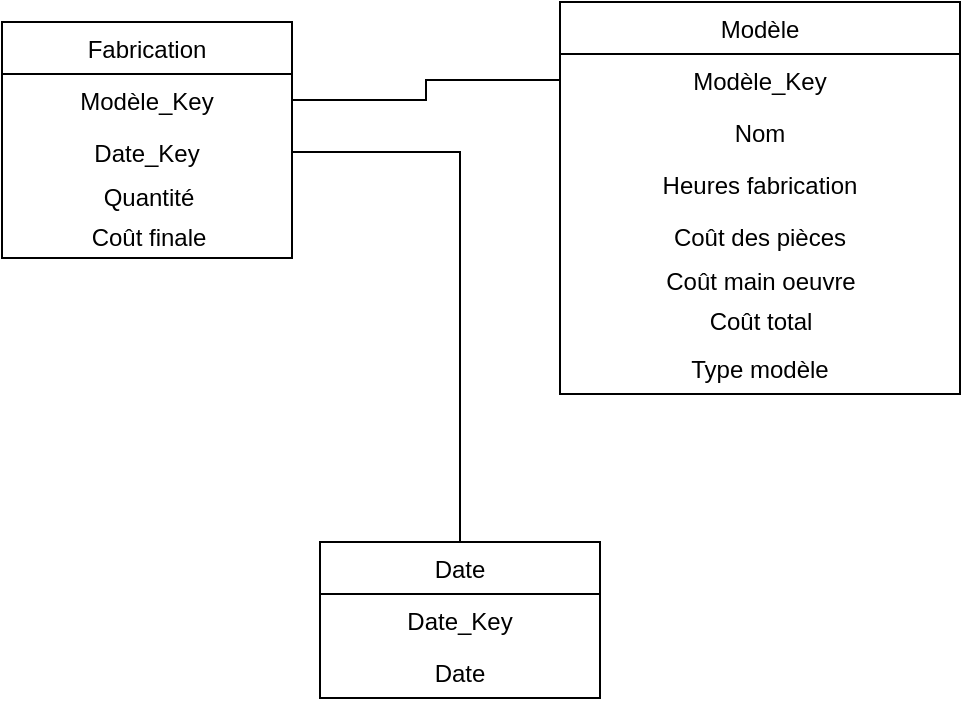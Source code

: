 <mxfile version="14.5.9" type="device"><diagram id="C5RBs43oDa-KdzZeNtuy" name="Page-1"><mxGraphModel dx="700" dy="784" grid="1" gridSize="10" guides="1" tooltips="1" connect="1" arrows="1" fold="1" page="1" pageScale="1" pageWidth="827" pageHeight="1169" math="0" shadow="0"><root><mxCell id="WIyWlLk6GJQsqaUBKTNV-0"/><mxCell id="WIyWlLk6GJQsqaUBKTNV-1" parent="WIyWlLk6GJQsqaUBKTNV-0"/><mxCell id="mRwe5NYhVJ5j7OpJNnc0-33" value="" style="edgeStyle=orthogonalEdgeStyle;rounded=0;orthogonalLoop=1;jettySize=auto;html=1;exitX=1;exitY=0.5;exitDx=0;exitDy=0;endArrow=none;endFill=0;" parent="WIyWlLk6GJQsqaUBKTNV-1" source="mRwe5NYhVJ5j7OpJNnc0-3" target="mRwe5NYhVJ5j7OpJNnc0-28" edge="1"><mxGeometry relative="1" as="geometry"/></mxCell><mxCell id="mRwe5NYhVJ5j7OpJNnc0-0" value="Fabrication" style="swimlane;fontStyle=0;childLayout=stackLayout;horizontal=1;startSize=26;fillColor=none;horizontalStack=0;resizeParent=1;resizeParentMax=0;resizeLast=0;collapsible=1;marginBottom=0;align=center;fontSize=12;" parent="WIyWlLk6GJQsqaUBKTNV-1" vertex="1"><mxGeometry x="361" y="240" width="145" height="118" as="geometry"><mxRectangle x="344" y="210" width="90" height="26" as="alternateBounds"/></mxGeometry></mxCell><mxCell id="mRwe5NYhVJ5j7OpJNnc0-1" value="Modèle_Key" style="text;strokeColor=none;fillColor=none;align=center;verticalAlign=top;spacingLeft=4;spacingRight=4;overflow=hidden;rotatable=0;points=[[0,0.5],[1,0.5]];portConstraint=eastwest;fontSize=12;" parent="mRwe5NYhVJ5j7OpJNnc0-0" vertex="1"><mxGeometry y="26" width="145" height="26" as="geometry"/></mxCell><mxCell id="mRwe5NYhVJ5j7OpJNnc0-3" value="Date_Key" style="text;strokeColor=none;fillColor=none;align=center;verticalAlign=top;spacingLeft=4;spacingRight=4;overflow=hidden;rotatable=0;points=[[0,0.5],[1,0.5]];portConstraint=eastwest;fontSize=12;" parent="mRwe5NYhVJ5j7OpJNnc0-0" vertex="1"><mxGeometry y="52" width="145" height="26" as="geometry"/></mxCell><mxCell id="V9BUDI5wRsVq48YoW0L9-0" value="Quantité" style="text;html=1;align=center;verticalAlign=middle;resizable=0;points=[];autosize=1;strokeColor=none;fontSize=12;" vertex="1" parent="mRwe5NYhVJ5j7OpJNnc0-0"><mxGeometry y="78" width="145" height="20" as="geometry"/></mxCell><mxCell id="V9BUDI5wRsVq48YoW0L9-1" value="Coût finale" style="text;html=1;align=center;verticalAlign=middle;resizable=0;points=[];autosize=1;strokeColor=none;fontSize=12;" vertex="1" parent="mRwe5NYhVJ5j7OpJNnc0-0"><mxGeometry y="98" width="145" height="20" as="geometry"/></mxCell><mxCell id="mRwe5NYhVJ5j7OpJNnc0-20" style="edgeStyle=orthogonalEdgeStyle;rounded=0;orthogonalLoop=1;jettySize=auto;html=1;exitX=1;exitY=0.5;exitDx=0;exitDy=0;entryX=0;entryY=0.5;entryDx=0;entryDy=0;endArrow=none;endFill=0;" parent="WIyWlLk6GJQsqaUBKTNV-1" source="mRwe5NYhVJ5j7OpJNnc0-1" target="3e0KBDtI7pTIPe6c97CJ-18" edge="1"><mxGeometry relative="1" as="geometry"><mxPoint x="620" y="279" as="targetPoint"/></mxGeometry></mxCell><mxCell id="mRwe5NYhVJ5j7OpJNnc0-28" value="Date" style="swimlane;fontStyle=0;childLayout=stackLayout;horizontal=1;startSize=26;fillColor=none;horizontalStack=0;resizeParent=1;resizeParentMax=0;resizeLast=0;collapsible=1;marginBottom=0;align=center;" parent="WIyWlLk6GJQsqaUBKTNV-1" vertex="1"><mxGeometry x="520" y="500" width="140" height="78" as="geometry"><mxRectangle x="344" y="210" width="90" height="26" as="alternateBounds"/></mxGeometry></mxCell><mxCell id="mRwe5NYhVJ5j7OpJNnc0-29" value="Date_Key" style="text;strokeColor=none;fillColor=none;align=center;verticalAlign=top;spacingLeft=4;spacingRight=4;overflow=hidden;rotatable=0;points=[[0,0.5],[1,0.5]];portConstraint=eastwest;" parent="mRwe5NYhVJ5j7OpJNnc0-28" vertex="1"><mxGeometry y="26" width="140" height="26" as="geometry"/></mxCell><mxCell id="mRwe5NYhVJ5j7OpJNnc0-30" value="Date" style="text;strokeColor=none;fillColor=none;align=center;verticalAlign=top;spacingLeft=4;spacingRight=4;overflow=hidden;rotatable=0;points=[[0,0.5],[1,0.5]];portConstraint=eastwest;" parent="mRwe5NYhVJ5j7OpJNnc0-28" vertex="1"><mxGeometry y="52" width="140" height="26" as="geometry"/></mxCell><mxCell id="3e0KBDtI7pTIPe6c97CJ-17" value="Modèle" style="swimlane;fontStyle=0;childLayout=stackLayout;horizontal=1;startSize=26;fillColor=none;horizontalStack=0;resizeParent=1;resizeParentMax=0;resizeLast=0;collapsible=1;marginBottom=0;align=center;" parent="WIyWlLk6GJQsqaUBKTNV-1" vertex="1"><mxGeometry x="640" y="230" width="200" height="196" as="geometry"/></mxCell><mxCell id="3e0KBDtI7pTIPe6c97CJ-18" value="Modèle_Key" style="text;strokeColor=none;fillColor=none;align=center;verticalAlign=top;spacingLeft=4;spacingRight=4;overflow=hidden;rotatable=0;points=[[0,0.5],[1,0.5]];portConstraint=eastwest;" parent="3e0KBDtI7pTIPe6c97CJ-17" vertex="1"><mxGeometry y="26" width="200" height="26" as="geometry"/></mxCell><mxCell id="3e0KBDtI7pTIPe6c97CJ-19" value="Nom" style="text;strokeColor=none;fillColor=none;align=center;verticalAlign=top;spacingLeft=4;spacingRight=4;overflow=hidden;rotatable=0;points=[[0,0.5],[1,0.5]];portConstraint=eastwest;" parent="3e0KBDtI7pTIPe6c97CJ-17" vertex="1"><mxGeometry y="52" width="200" height="26" as="geometry"/></mxCell><mxCell id="3e0KBDtI7pTIPe6c97CJ-41" value="Heures fabrication" style="text;strokeColor=none;fillColor=none;align=center;verticalAlign=top;spacingLeft=4;spacingRight=4;overflow=hidden;rotatable=0;points=[[0,0.5],[1,0.5]];portConstraint=eastwest;" parent="3e0KBDtI7pTIPe6c97CJ-17" vertex="1"><mxGeometry y="78" width="200" height="26" as="geometry"/></mxCell><mxCell id="3e0KBDtI7pTIPe6c97CJ-34" value="Coût des pièces" style="text;strokeColor=none;fillColor=none;align=center;verticalAlign=top;spacingLeft=4;spacingRight=4;overflow=hidden;rotatable=0;points=[[0,0.5],[1,0.5]];portConstraint=eastwest;" parent="3e0KBDtI7pTIPe6c97CJ-17" vertex="1"><mxGeometry y="104" width="200" height="26" as="geometry"/></mxCell><mxCell id="mRwe5NYhVJ5j7OpJNnc0-34" value="Coût main oeuvre" style="text;html=1;align=center;verticalAlign=middle;resizable=0;points=[];autosize=1;strokeColor=none;fontSize=12;" parent="3e0KBDtI7pTIPe6c97CJ-17" vertex="1"><mxGeometry y="130" width="200" height="20" as="geometry"/></mxCell><mxCell id="3e0KBDtI7pTIPe6c97CJ-0" value="Coût total" style="text;html=1;align=center;verticalAlign=middle;resizable=0;points=[];autosize=1;strokeColor=none;fontSize=12;" parent="3e0KBDtI7pTIPe6c97CJ-17" vertex="1"><mxGeometry y="150" width="200" height="20" as="geometry"/></mxCell><mxCell id="3e0KBDtI7pTIPe6c97CJ-40" value="Type modèle" style="text;strokeColor=none;fillColor=none;align=center;verticalAlign=top;spacingLeft=4;spacingRight=4;overflow=hidden;rotatable=0;points=[[0,0.5],[1,0.5]];portConstraint=eastwest;" parent="3e0KBDtI7pTIPe6c97CJ-17" vertex="1"><mxGeometry y="170" width="200" height="26" as="geometry"/></mxCell></root></mxGraphModel></diagram></mxfile>